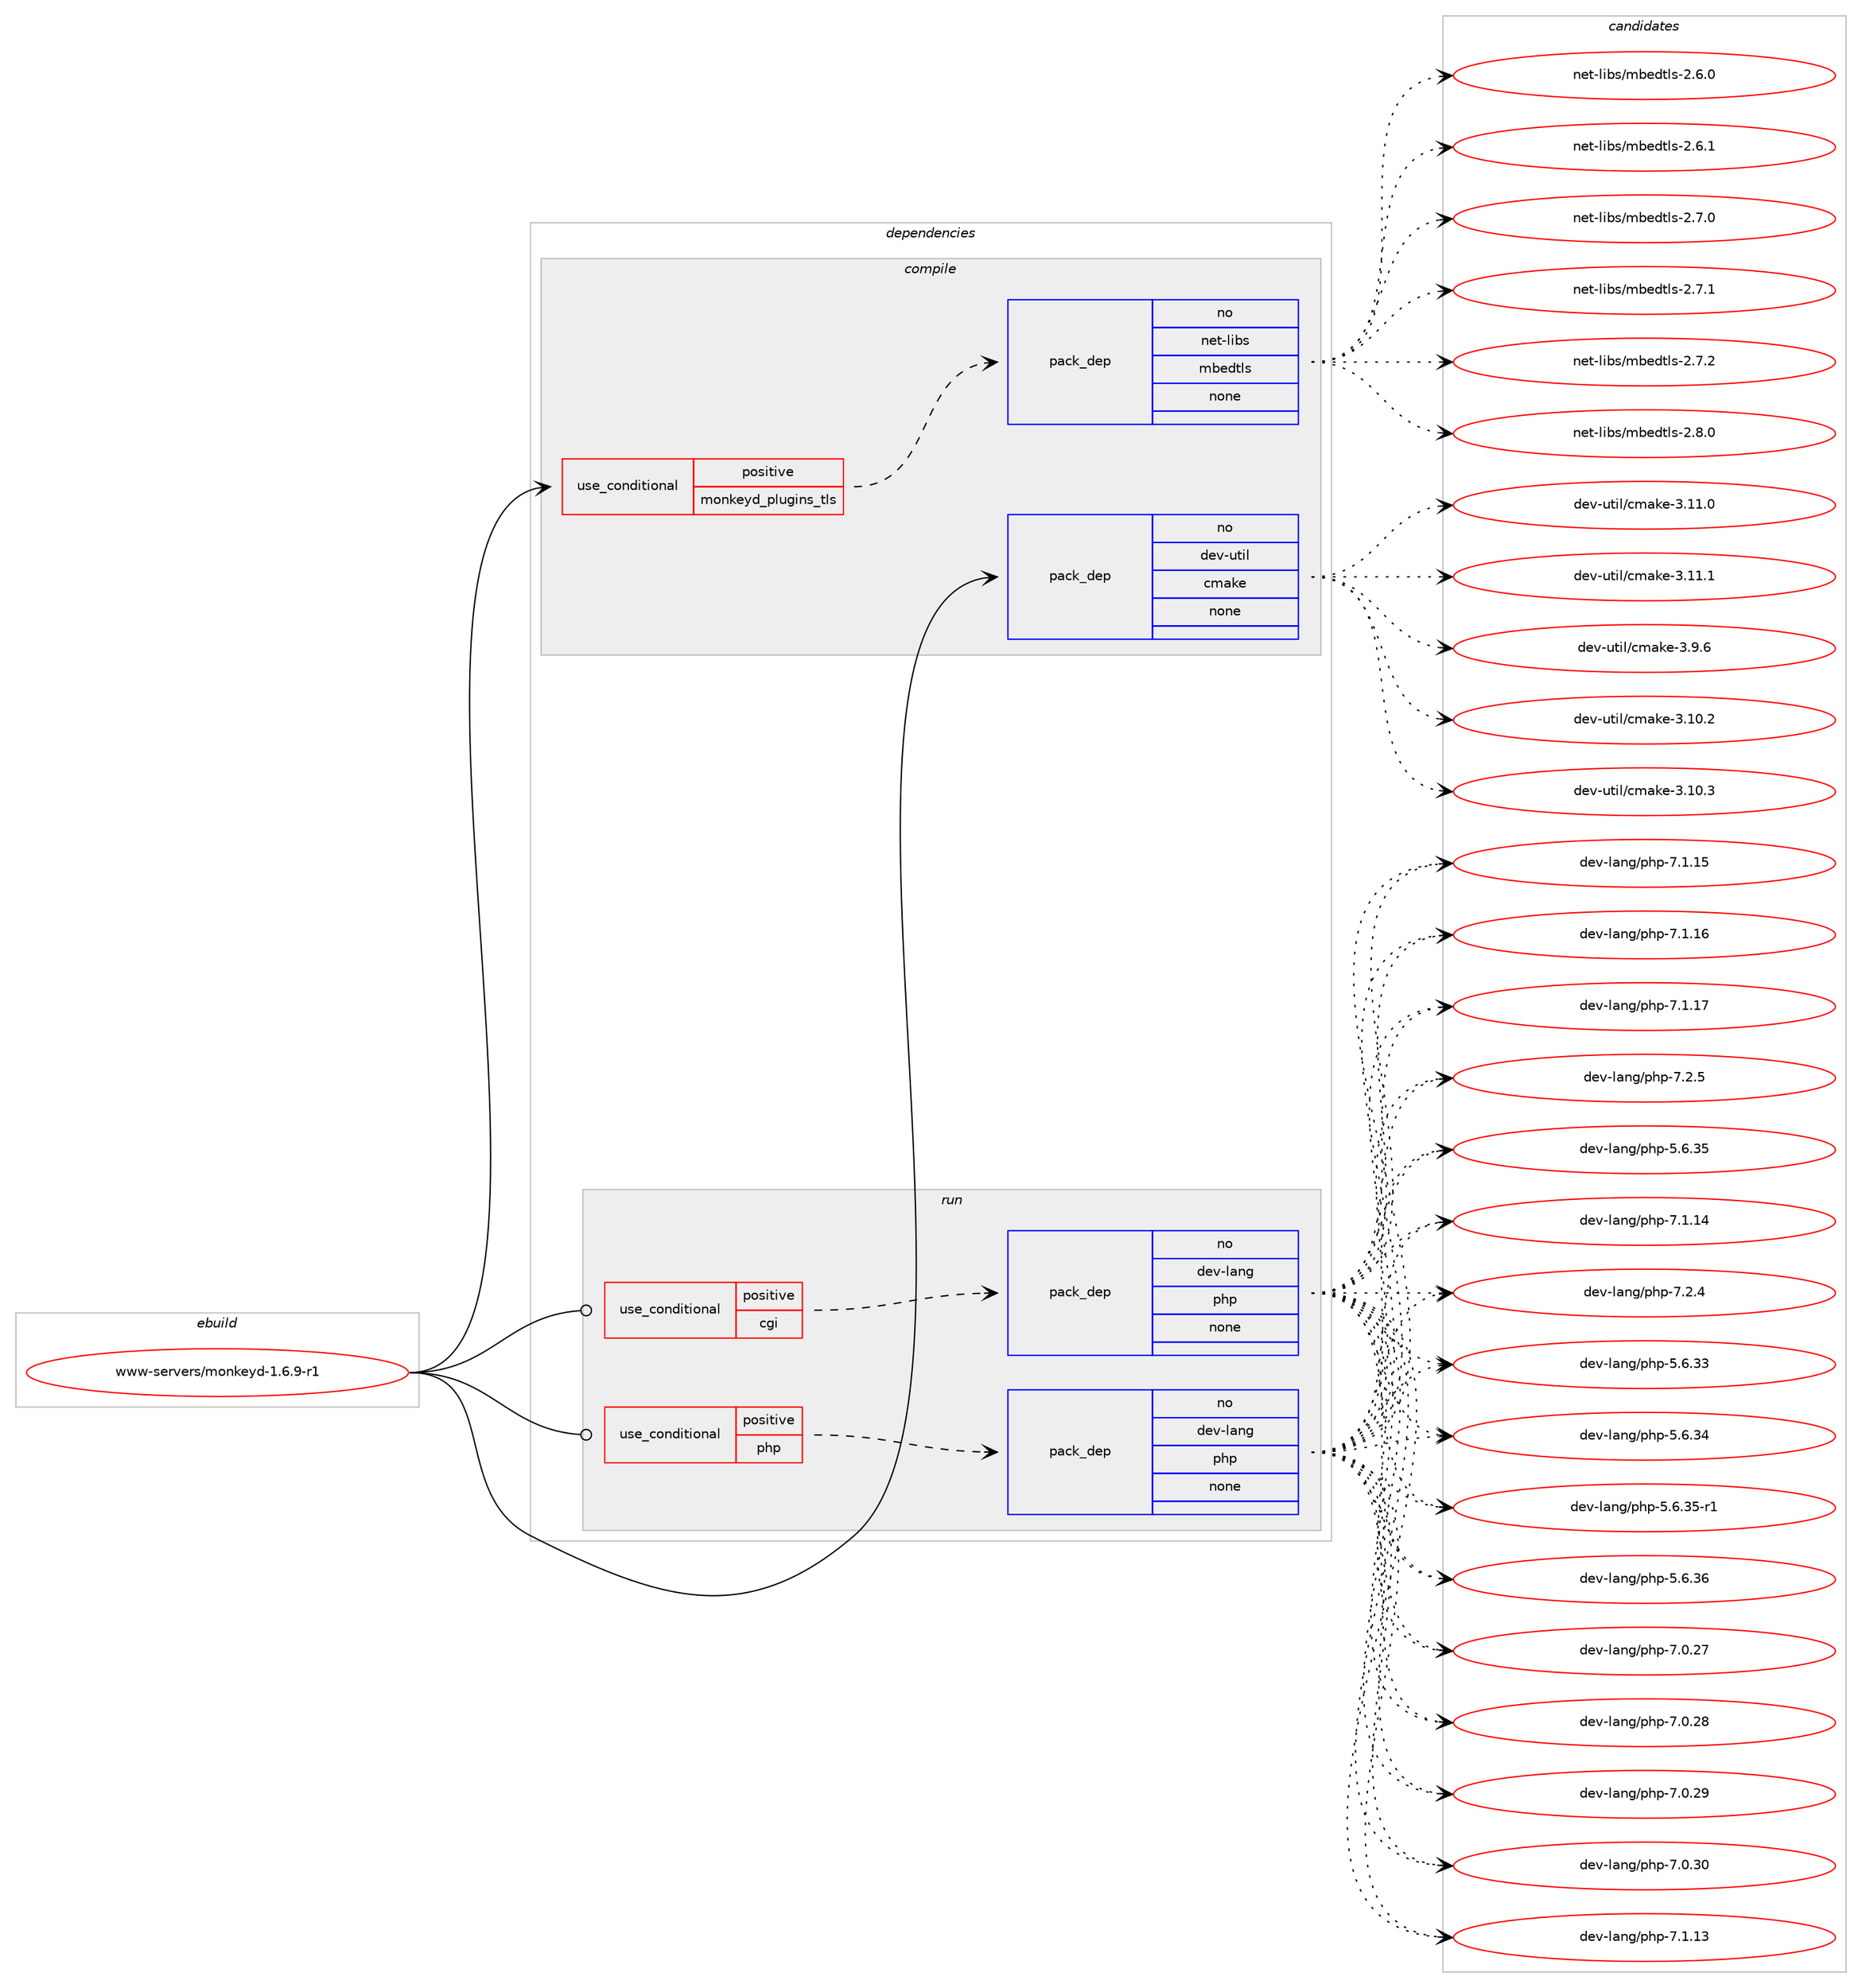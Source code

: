 digraph prolog {

# *************
# Graph options
# *************

newrank=true;
concentrate=true;
compound=true;
graph [rankdir=LR,fontname=Helvetica,fontsize=10,ranksep=1.5];#, ranksep=2.5, nodesep=0.2];
edge  [arrowhead=vee];
node  [fontname=Helvetica,fontsize=10];

# **********
# The ebuild
# **********

subgraph cluster_leftcol {
color=gray;
rank=same;
label=<<i>ebuild</i>>;
id [label="www-servers/monkeyd-1.6.9-r1", color=red, width=4, href="../www-servers/monkeyd-1.6.9-r1.svg"];
}

# ****************
# The dependencies
# ****************

subgraph cluster_midcol {
color=gray;
label=<<i>dependencies</i>>;
subgraph cluster_compile {
fillcolor="#eeeeee";
style=filled;
label=<<i>compile</i>>;
subgraph cond1057 {
dependency10095 [label=<<TABLE BORDER="0" CELLBORDER="1" CELLSPACING="0" CELLPADDING="4"><TR><TD ROWSPAN="3" CELLPADDING="10">use_conditional</TD></TR><TR><TD>positive</TD></TR><TR><TD>monkeyd_plugins_tls</TD></TR></TABLE>>, shape=none, color=red];
subgraph pack8898 {
dependency10096 [label=<<TABLE BORDER="0" CELLBORDER="1" CELLSPACING="0" CELLPADDING="4" WIDTH="220"><TR><TD ROWSPAN="6" CELLPADDING="30">pack_dep</TD></TR><TR><TD WIDTH="110">no</TD></TR><TR><TD>net-libs</TD></TR><TR><TD>mbedtls</TD></TR><TR><TD>none</TD></TR><TR><TD></TD></TR></TABLE>>, shape=none, color=blue];
}
dependency10095:e -> dependency10096:w [weight=20,style="dashed",arrowhead="vee"];
}
id:e -> dependency10095:w [weight=20,style="solid",arrowhead="vee"];
subgraph pack8899 {
dependency10097 [label=<<TABLE BORDER="0" CELLBORDER="1" CELLSPACING="0" CELLPADDING="4" WIDTH="220"><TR><TD ROWSPAN="6" CELLPADDING="30">pack_dep</TD></TR><TR><TD WIDTH="110">no</TD></TR><TR><TD>dev-util</TD></TR><TR><TD>cmake</TD></TR><TR><TD>none</TD></TR><TR><TD></TD></TR></TABLE>>, shape=none, color=blue];
}
id:e -> dependency10097:w [weight=20,style="solid",arrowhead="vee"];
}
subgraph cluster_compileandrun {
fillcolor="#eeeeee";
style=filled;
label=<<i>compile and run</i>>;
}
subgraph cluster_run {
fillcolor="#eeeeee";
style=filled;
label=<<i>run</i>>;
subgraph cond1058 {
dependency10098 [label=<<TABLE BORDER="0" CELLBORDER="1" CELLSPACING="0" CELLPADDING="4"><TR><TD ROWSPAN="3" CELLPADDING="10">use_conditional</TD></TR><TR><TD>positive</TD></TR><TR><TD>cgi</TD></TR></TABLE>>, shape=none, color=red];
subgraph pack8900 {
dependency10099 [label=<<TABLE BORDER="0" CELLBORDER="1" CELLSPACING="0" CELLPADDING="4" WIDTH="220"><TR><TD ROWSPAN="6" CELLPADDING="30">pack_dep</TD></TR><TR><TD WIDTH="110">no</TD></TR><TR><TD>dev-lang</TD></TR><TR><TD>php</TD></TR><TR><TD>none</TD></TR><TR><TD></TD></TR></TABLE>>, shape=none, color=blue];
}
dependency10098:e -> dependency10099:w [weight=20,style="dashed",arrowhead="vee"];
}
id:e -> dependency10098:w [weight=20,style="solid",arrowhead="odot"];
subgraph cond1059 {
dependency10100 [label=<<TABLE BORDER="0" CELLBORDER="1" CELLSPACING="0" CELLPADDING="4"><TR><TD ROWSPAN="3" CELLPADDING="10">use_conditional</TD></TR><TR><TD>positive</TD></TR><TR><TD>php</TD></TR></TABLE>>, shape=none, color=red];
subgraph pack8901 {
dependency10101 [label=<<TABLE BORDER="0" CELLBORDER="1" CELLSPACING="0" CELLPADDING="4" WIDTH="220"><TR><TD ROWSPAN="6" CELLPADDING="30">pack_dep</TD></TR><TR><TD WIDTH="110">no</TD></TR><TR><TD>dev-lang</TD></TR><TR><TD>php</TD></TR><TR><TD>none</TD></TR><TR><TD></TD></TR></TABLE>>, shape=none, color=blue];
}
dependency10100:e -> dependency10101:w [weight=20,style="dashed",arrowhead="vee"];
}
id:e -> dependency10100:w [weight=20,style="solid",arrowhead="odot"];
}
}

# **************
# The candidates
# **************

subgraph cluster_choices {
rank=same;
color=gray;
label=<<i>candidates</i>>;

subgraph choice8898 {
color=black;
nodesep=1;
choice11010111645108105981154710998101100116108115455046544648 [label="net-libs/mbedtls-2.6.0", color=red, width=4,href="../net-libs/mbedtls-2.6.0.svg"];
choice11010111645108105981154710998101100116108115455046544649 [label="net-libs/mbedtls-2.6.1", color=red, width=4,href="../net-libs/mbedtls-2.6.1.svg"];
choice11010111645108105981154710998101100116108115455046554648 [label="net-libs/mbedtls-2.7.0", color=red, width=4,href="../net-libs/mbedtls-2.7.0.svg"];
choice11010111645108105981154710998101100116108115455046554649 [label="net-libs/mbedtls-2.7.1", color=red, width=4,href="../net-libs/mbedtls-2.7.1.svg"];
choice11010111645108105981154710998101100116108115455046554650 [label="net-libs/mbedtls-2.7.2", color=red, width=4,href="../net-libs/mbedtls-2.7.2.svg"];
choice11010111645108105981154710998101100116108115455046564648 [label="net-libs/mbedtls-2.8.0", color=red, width=4,href="../net-libs/mbedtls-2.8.0.svg"];
dependency10096:e -> choice11010111645108105981154710998101100116108115455046544648:w [style=dotted,weight="100"];
dependency10096:e -> choice11010111645108105981154710998101100116108115455046544649:w [style=dotted,weight="100"];
dependency10096:e -> choice11010111645108105981154710998101100116108115455046554648:w [style=dotted,weight="100"];
dependency10096:e -> choice11010111645108105981154710998101100116108115455046554649:w [style=dotted,weight="100"];
dependency10096:e -> choice11010111645108105981154710998101100116108115455046554650:w [style=dotted,weight="100"];
dependency10096:e -> choice11010111645108105981154710998101100116108115455046564648:w [style=dotted,weight="100"];
}
subgraph choice8899 {
color=black;
nodesep=1;
choice1001011184511711610510847991099710710145514649484650 [label="dev-util/cmake-3.10.2", color=red, width=4,href="../dev-util/cmake-3.10.2.svg"];
choice1001011184511711610510847991099710710145514649484651 [label="dev-util/cmake-3.10.3", color=red, width=4,href="../dev-util/cmake-3.10.3.svg"];
choice1001011184511711610510847991099710710145514649494648 [label="dev-util/cmake-3.11.0", color=red, width=4,href="../dev-util/cmake-3.11.0.svg"];
choice1001011184511711610510847991099710710145514649494649 [label="dev-util/cmake-3.11.1", color=red, width=4,href="../dev-util/cmake-3.11.1.svg"];
choice10010111845117116105108479910997107101455146574654 [label="dev-util/cmake-3.9.6", color=red, width=4,href="../dev-util/cmake-3.9.6.svg"];
dependency10097:e -> choice1001011184511711610510847991099710710145514649484650:w [style=dotted,weight="100"];
dependency10097:e -> choice1001011184511711610510847991099710710145514649484651:w [style=dotted,weight="100"];
dependency10097:e -> choice1001011184511711610510847991099710710145514649494648:w [style=dotted,weight="100"];
dependency10097:e -> choice1001011184511711610510847991099710710145514649494649:w [style=dotted,weight="100"];
dependency10097:e -> choice10010111845117116105108479910997107101455146574654:w [style=dotted,weight="100"];
}
subgraph choice8900 {
color=black;
nodesep=1;
choice10010111845108971101034711210411245534654465153 [label="dev-lang/php-5.6.35", color=red, width=4,href="../dev-lang/php-5.6.35.svg"];
choice10010111845108971101034711210411245554649464952 [label="dev-lang/php-7.1.14", color=red, width=4,href="../dev-lang/php-7.1.14.svg"];
choice100101118451089711010347112104112455546504652 [label="dev-lang/php-7.2.4", color=red, width=4,href="../dev-lang/php-7.2.4.svg"];
choice10010111845108971101034711210411245534654465151 [label="dev-lang/php-5.6.33", color=red, width=4,href="../dev-lang/php-5.6.33.svg"];
choice10010111845108971101034711210411245534654465152 [label="dev-lang/php-5.6.34", color=red, width=4,href="../dev-lang/php-5.6.34.svg"];
choice100101118451089711010347112104112455346544651534511449 [label="dev-lang/php-5.6.35-r1", color=red, width=4,href="../dev-lang/php-5.6.35-r1.svg"];
choice10010111845108971101034711210411245534654465154 [label="dev-lang/php-5.6.36", color=red, width=4,href="../dev-lang/php-5.6.36.svg"];
choice10010111845108971101034711210411245554648465055 [label="dev-lang/php-7.0.27", color=red, width=4,href="../dev-lang/php-7.0.27.svg"];
choice10010111845108971101034711210411245554648465056 [label="dev-lang/php-7.0.28", color=red, width=4,href="../dev-lang/php-7.0.28.svg"];
choice10010111845108971101034711210411245554648465057 [label="dev-lang/php-7.0.29", color=red, width=4,href="../dev-lang/php-7.0.29.svg"];
choice10010111845108971101034711210411245554648465148 [label="dev-lang/php-7.0.30", color=red, width=4,href="../dev-lang/php-7.0.30.svg"];
choice10010111845108971101034711210411245554649464951 [label="dev-lang/php-7.1.13", color=red, width=4,href="../dev-lang/php-7.1.13.svg"];
choice10010111845108971101034711210411245554649464953 [label="dev-lang/php-7.1.15", color=red, width=4,href="../dev-lang/php-7.1.15.svg"];
choice10010111845108971101034711210411245554649464954 [label="dev-lang/php-7.1.16", color=red, width=4,href="../dev-lang/php-7.1.16.svg"];
choice10010111845108971101034711210411245554649464955 [label="dev-lang/php-7.1.17", color=red, width=4,href="../dev-lang/php-7.1.17.svg"];
choice100101118451089711010347112104112455546504653 [label="dev-lang/php-7.2.5", color=red, width=4,href="../dev-lang/php-7.2.5.svg"];
dependency10099:e -> choice10010111845108971101034711210411245534654465153:w [style=dotted,weight="100"];
dependency10099:e -> choice10010111845108971101034711210411245554649464952:w [style=dotted,weight="100"];
dependency10099:e -> choice100101118451089711010347112104112455546504652:w [style=dotted,weight="100"];
dependency10099:e -> choice10010111845108971101034711210411245534654465151:w [style=dotted,weight="100"];
dependency10099:e -> choice10010111845108971101034711210411245534654465152:w [style=dotted,weight="100"];
dependency10099:e -> choice100101118451089711010347112104112455346544651534511449:w [style=dotted,weight="100"];
dependency10099:e -> choice10010111845108971101034711210411245534654465154:w [style=dotted,weight="100"];
dependency10099:e -> choice10010111845108971101034711210411245554648465055:w [style=dotted,weight="100"];
dependency10099:e -> choice10010111845108971101034711210411245554648465056:w [style=dotted,weight="100"];
dependency10099:e -> choice10010111845108971101034711210411245554648465057:w [style=dotted,weight="100"];
dependency10099:e -> choice10010111845108971101034711210411245554648465148:w [style=dotted,weight="100"];
dependency10099:e -> choice10010111845108971101034711210411245554649464951:w [style=dotted,weight="100"];
dependency10099:e -> choice10010111845108971101034711210411245554649464953:w [style=dotted,weight="100"];
dependency10099:e -> choice10010111845108971101034711210411245554649464954:w [style=dotted,weight="100"];
dependency10099:e -> choice10010111845108971101034711210411245554649464955:w [style=dotted,weight="100"];
dependency10099:e -> choice100101118451089711010347112104112455546504653:w [style=dotted,weight="100"];
}
subgraph choice8901 {
color=black;
nodesep=1;
choice10010111845108971101034711210411245534654465153 [label="dev-lang/php-5.6.35", color=red, width=4,href="../dev-lang/php-5.6.35.svg"];
choice10010111845108971101034711210411245554649464952 [label="dev-lang/php-7.1.14", color=red, width=4,href="../dev-lang/php-7.1.14.svg"];
choice100101118451089711010347112104112455546504652 [label="dev-lang/php-7.2.4", color=red, width=4,href="../dev-lang/php-7.2.4.svg"];
choice10010111845108971101034711210411245534654465151 [label="dev-lang/php-5.6.33", color=red, width=4,href="../dev-lang/php-5.6.33.svg"];
choice10010111845108971101034711210411245534654465152 [label="dev-lang/php-5.6.34", color=red, width=4,href="../dev-lang/php-5.6.34.svg"];
choice100101118451089711010347112104112455346544651534511449 [label="dev-lang/php-5.6.35-r1", color=red, width=4,href="../dev-lang/php-5.6.35-r1.svg"];
choice10010111845108971101034711210411245534654465154 [label="dev-lang/php-5.6.36", color=red, width=4,href="../dev-lang/php-5.6.36.svg"];
choice10010111845108971101034711210411245554648465055 [label="dev-lang/php-7.0.27", color=red, width=4,href="../dev-lang/php-7.0.27.svg"];
choice10010111845108971101034711210411245554648465056 [label="dev-lang/php-7.0.28", color=red, width=4,href="../dev-lang/php-7.0.28.svg"];
choice10010111845108971101034711210411245554648465057 [label="dev-lang/php-7.0.29", color=red, width=4,href="../dev-lang/php-7.0.29.svg"];
choice10010111845108971101034711210411245554648465148 [label="dev-lang/php-7.0.30", color=red, width=4,href="../dev-lang/php-7.0.30.svg"];
choice10010111845108971101034711210411245554649464951 [label="dev-lang/php-7.1.13", color=red, width=4,href="../dev-lang/php-7.1.13.svg"];
choice10010111845108971101034711210411245554649464953 [label="dev-lang/php-7.1.15", color=red, width=4,href="../dev-lang/php-7.1.15.svg"];
choice10010111845108971101034711210411245554649464954 [label="dev-lang/php-7.1.16", color=red, width=4,href="../dev-lang/php-7.1.16.svg"];
choice10010111845108971101034711210411245554649464955 [label="dev-lang/php-7.1.17", color=red, width=4,href="../dev-lang/php-7.1.17.svg"];
choice100101118451089711010347112104112455546504653 [label="dev-lang/php-7.2.5", color=red, width=4,href="../dev-lang/php-7.2.5.svg"];
dependency10101:e -> choice10010111845108971101034711210411245534654465153:w [style=dotted,weight="100"];
dependency10101:e -> choice10010111845108971101034711210411245554649464952:w [style=dotted,weight="100"];
dependency10101:e -> choice100101118451089711010347112104112455546504652:w [style=dotted,weight="100"];
dependency10101:e -> choice10010111845108971101034711210411245534654465151:w [style=dotted,weight="100"];
dependency10101:e -> choice10010111845108971101034711210411245534654465152:w [style=dotted,weight="100"];
dependency10101:e -> choice100101118451089711010347112104112455346544651534511449:w [style=dotted,weight="100"];
dependency10101:e -> choice10010111845108971101034711210411245534654465154:w [style=dotted,weight="100"];
dependency10101:e -> choice10010111845108971101034711210411245554648465055:w [style=dotted,weight="100"];
dependency10101:e -> choice10010111845108971101034711210411245554648465056:w [style=dotted,weight="100"];
dependency10101:e -> choice10010111845108971101034711210411245554648465057:w [style=dotted,weight="100"];
dependency10101:e -> choice10010111845108971101034711210411245554648465148:w [style=dotted,weight="100"];
dependency10101:e -> choice10010111845108971101034711210411245554649464951:w [style=dotted,weight="100"];
dependency10101:e -> choice10010111845108971101034711210411245554649464953:w [style=dotted,weight="100"];
dependency10101:e -> choice10010111845108971101034711210411245554649464954:w [style=dotted,weight="100"];
dependency10101:e -> choice10010111845108971101034711210411245554649464955:w [style=dotted,weight="100"];
dependency10101:e -> choice100101118451089711010347112104112455546504653:w [style=dotted,weight="100"];
}
}

}
